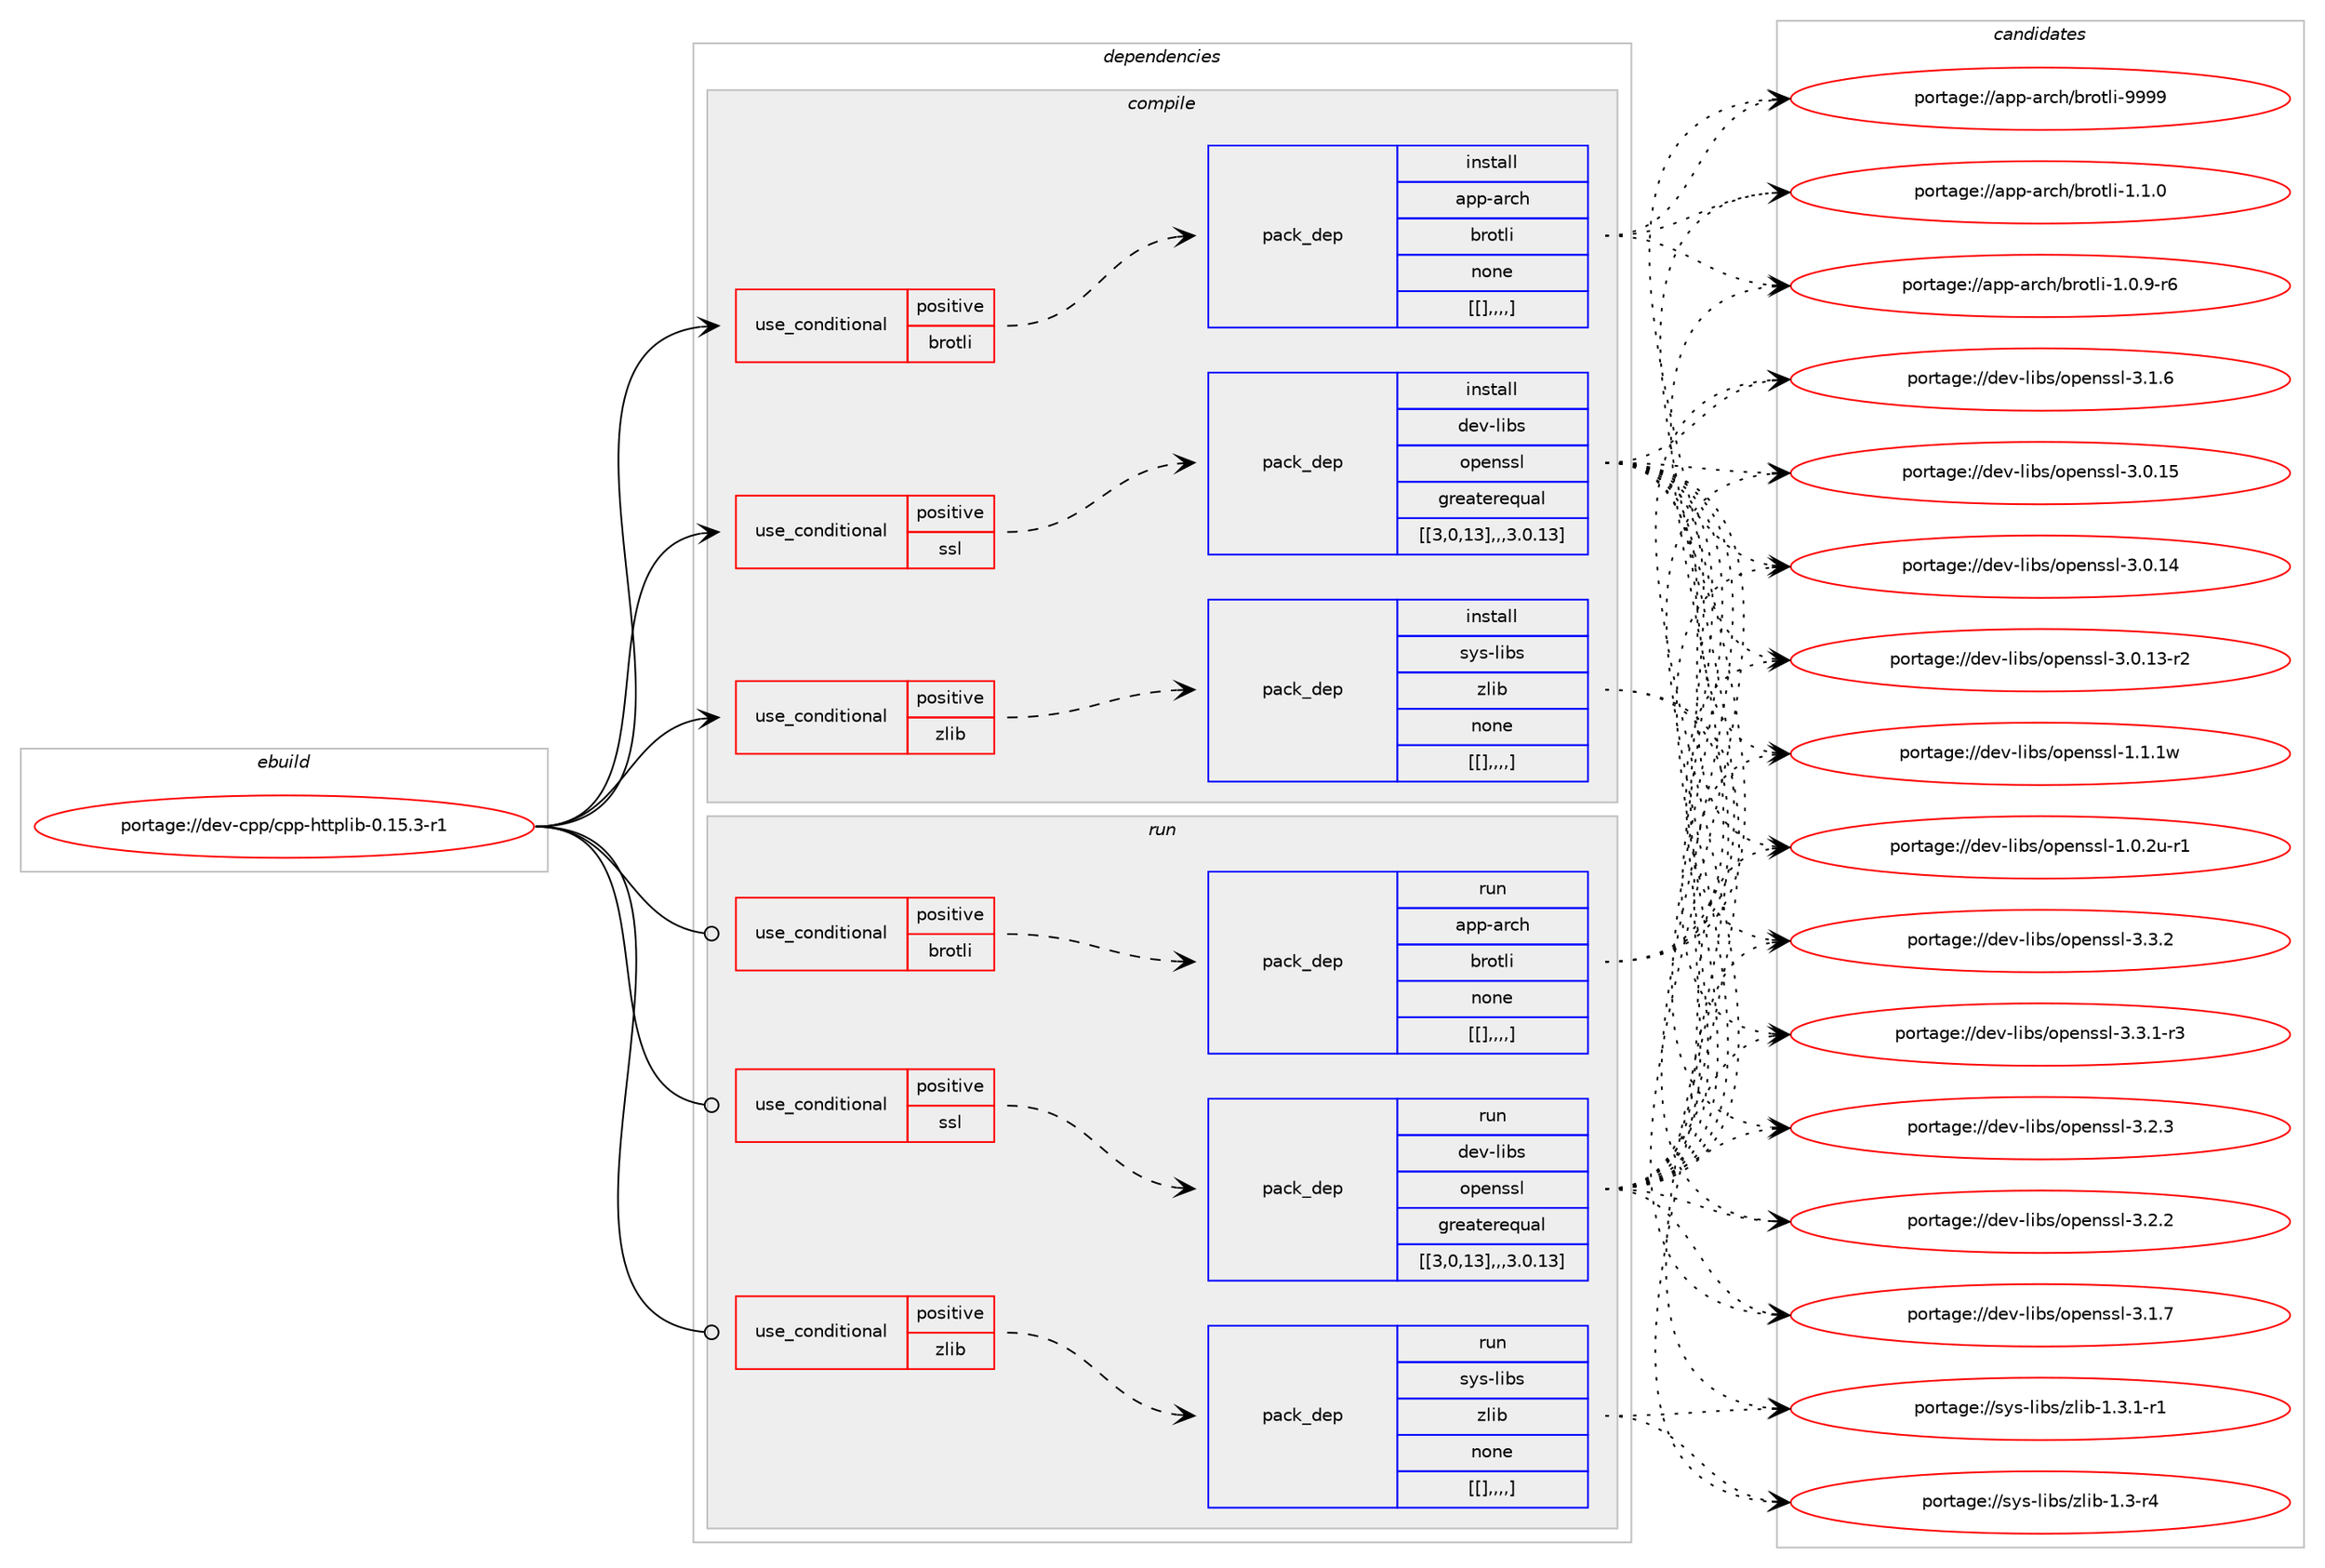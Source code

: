 digraph prolog {

# *************
# Graph options
# *************

newrank=true;
concentrate=true;
compound=true;
graph [rankdir=LR,fontname=Helvetica,fontsize=10,ranksep=1.5];#, ranksep=2.5, nodesep=0.2];
edge  [arrowhead=vee];
node  [fontname=Helvetica,fontsize=10];

# **********
# The ebuild
# **********

subgraph cluster_leftcol {
color=gray;
label=<<i>ebuild</i>>;
id [label="portage://dev-cpp/cpp-httplib-0.15.3-r1", color=red, width=4, href="../dev-cpp/cpp-httplib-0.15.3-r1.svg"];
}

# ****************
# The dependencies
# ****************

subgraph cluster_midcol {
color=gray;
label=<<i>dependencies</i>>;
subgraph cluster_compile {
fillcolor="#eeeeee";
style=filled;
label=<<i>compile</i>>;
subgraph cond17150 {
dependency64676 [label=<<TABLE BORDER="0" CELLBORDER="1" CELLSPACING="0" CELLPADDING="4"><TR><TD ROWSPAN="3" CELLPADDING="10">use_conditional</TD></TR><TR><TD>positive</TD></TR><TR><TD>brotli</TD></TR></TABLE>>, shape=none, color=red];
subgraph pack46609 {
dependency64677 [label=<<TABLE BORDER="0" CELLBORDER="1" CELLSPACING="0" CELLPADDING="4" WIDTH="220"><TR><TD ROWSPAN="6" CELLPADDING="30">pack_dep</TD></TR><TR><TD WIDTH="110">install</TD></TR><TR><TD>app-arch</TD></TR><TR><TD>brotli</TD></TR><TR><TD>none</TD></TR><TR><TD>[[],,,,]</TD></TR></TABLE>>, shape=none, color=blue];
}
dependency64676:e -> dependency64677:w [weight=20,style="dashed",arrowhead="vee"];
}
id:e -> dependency64676:w [weight=20,style="solid",arrowhead="vee"];
subgraph cond17151 {
dependency64678 [label=<<TABLE BORDER="0" CELLBORDER="1" CELLSPACING="0" CELLPADDING="4"><TR><TD ROWSPAN="3" CELLPADDING="10">use_conditional</TD></TR><TR><TD>positive</TD></TR><TR><TD>ssl</TD></TR></TABLE>>, shape=none, color=red];
subgraph pack46610 {
dependency64679 [label=<<TABLE BORDER="0" CELLBORDER="1" CELLSPACING="0" CELLPADDING="4" WIDTH="220"><TR><TD ROWSPAN="6" CELLPADDING="30">pack_dep</TD></TR><TR><TD WIDTH="110">install</TD></TR><TR><TD>dev-libs</TD></TR><TR><TD>openssl</TD></TR><TR><TD>greaterequal</TD></TR><TR><TD>[[3,0,13],,,3.0.13]</TD></TR></TABLE>>, shape=none, color=blue];
}
dependency64678:e -> dependency64679:w [weight=20,style="dashed",arrowhead="vee"];
}
id:e -> dependency64678:w [weight=20,style="solid",arrowhead="vee"];
subgraph cond17152 {
dependency64680 [label=<<TABLE BORDER="0" CELLBORDER="1" CELLSPACING="0" CELLPADDING="4"><TR><TD ROWSPAN="3" CELLPADDING="10">use_conditional</TD></TR><TR><TD>positive</TD></TR><TR><TD>zlib</TD></TR></TABLE>>, shape=none, color=red];
subgraph pack46611 {
dependency64681 [label=<<TABLE BORDER="0" CELLBORDER="1" CELLSPACING="0" CELLPADDING="4" WIDTH="220"><TR><TD ROWSPAN="6" CELLPADDING="30">pack_dep</TD></TR><TR><TD WIDTH="110">install</TD></TR><TR><TD>sys-libs</TD></TR><TR><TD>zlib</TD></TR><TR><TD>none</TD></TR><TR><TD>[[],,,,]</TD></TR></TABLE>>, shape=none, color=blue];
}
dependency64680:e -> dependency64681:w [weight=20,style="dashed",arrowhead="vee"];
}
id:e -> dependency64680:w [weight=20,style="solid",arrowhead="vee"];
}
subgraph cluster_compileandrun {
fillcolor="#eeeeee";
style=filled;
label=<<i>compile and run</i>>;
}
subgraph cluster_run {
fillcolor="#eeeeee";
style=filled;
label=<<i>run</i>>;
subgraph cond17153 {
dependency64682 [label=<<TABLE BORDER="0" CELLBORDER="1" CELLSPACING="0" CELLPADDING="4"><TR><TD ROWSPAN="3" CELLPADDING="10">use_conditional</TD></TR><TR><TD>positive</TD></TR><TR><TD>brotli</TD></TR></TABLE>>, shape=none, color=red];
subgraph pack46612 {
dependency64683 [label=<<TABLE BORDER="0" CELLBORDER="1" CELLSPACING="0" CELLPADDING="4" WIDTH="220"><TR><TD ROWSPAN="6" CELLPADDING="30">pack_dep</TD></TR><TR><TD WIDTH="110">run</TD></TR><TR><TD>app-arch</TD></TR><TR><TD>brotli</TD></TR><TR><TD>none</TD></TR><TR><TD>[[],,,,]</TD></TR></TABLE>>, shape=none, color=blue];
}
dependency64682:e -> dependency64683:w [weight=20,style="dashed",arrowhead="vee"];
}
id:e -> dependency64682:w [weight=20,style="solid",arrowhead="odot"];
subgraph cond17154 {
dependency64684 [label=<<TABLE BORDER="0" CELLBORDER="1" CELLSPACING="0" CELLPADDING="4"><TR><TD ROWSPAN="3" CELLPADDING="10">use_conditional</TD></TR><TR><TD>positive</TD></TR><TR><TD>ssl</TD></TR></TABLE>>, shape=none, color=red];
subgraph pack46613 {
dependency64685 [label=<<TABLE BORDER="0" CELLBORDER="1" CELLSPACING="0" CELLPADDING="4" WIDTH="220"><TR><TD ROWSPAN="6" CELLPADDING="30">pack_dep</TD></TR><TR><TD WIDTH="110">run</TD></TR><TR><TD>dev-libs</TD></TR><TR><TD>openssl</TD></TR><TR><TD>greaterequal</TD></TR><TR><TD>[[3,0,13],,,3.0.13]</TD></TR></TABLE>>, shape=none, color=blue];
}
dependency64684:e -> dependency64685:w [weight=20,style="dashed",arrowhead="vee"];
}
id:e -> dependency64684:w [weight=20,style="solid",arrowhead="odot"];
subgraph cond17155 {
dependency64686 [label=<<TABLE BORDER="0" CELLBORDER="1" CELLSPACING="0" CELLPADDING="4"><TR><TD ROWSPAN="3" CELLPADDING="10">use_conditional</TD></TR><TR><TD>positive</TD></TR><TR><TD>zlib</TD></TR></TABLE>>, shape=none, color=red];
subgraph pack46614 {
dependency64687 [label=<<TABLE BORDER="0" CELLBORDER="1" CELLSPACING="0" CELLPADDING="4" WIDTH="220"><TR><TD ROWSPAN="6" CELLPADDING="30">pack_dep</TD></TR><TR><TD WIDTH="110">run</TD></TR><TR><TD>sys-libs</TD></TR><TR><TD>zlib</TD></TR><TR><TD>none</TD></TR><TR><TD>[[],,,,]</TD></TR></TABLE>>, shape=none, color=blue];
}
dependency64686:e -> dependency64687:w [weight=20,style="dashed",arrowhead="vee"];
}
id:e -> dependency64686:w [weight=20,style="solid",arrowhead="odot"];
}
}

# **************
# The candidates
# **************

subgraph cluster_choices {
rank=same;
color=gray;
label=<<i>candidates</i>>;

subgraph choice46609 {
color=black;
nodesep=1;
choice9711211245971149910447981141111161081054557575757 [label="portage://app-arch/brotli-9999", color=red, width=4,href="../app-arch/brotli-9999.svg"];
choice971121124597114991044798114111116108105454946494648 [label="portage://app-arch/brotli-1.1.0", color=red, width=4,href="../app-arch/brotli-1.1.0.svg"];
choice9711211245971149910447981141111161081054549464846574511454 [label="portage://app-arch/brotli-1.0.9-r6", color=red, width=4,href="../app-arch/brotli-1.0.9-r6.svg"];
dependency64677:e -> choice9711211245971149910447981141111161081054557575757:w [style=dotted,weight="100"];
dependency64677:e -> choice971121124597114991044798114111116108105454946494648:w [style=dotted,weight="100"];
dependency64677:e -> choice9711211245971149910447981141111161081054549464846574511454:w [style=dotted,weight="100"];
}
subgraph choice46610 {
color=black;
nodesep=1;
choice100101118451081059811547111112101110115115108455146514650 [label="portage://dev-libs/openssl-3.3.2", color=red, width=4,href="../dev-libs/openssl-3.3.2.svg"];
choice1001011184510810598115471111121011101151151084551465146494511451 [label="portage://dev-libs/openssl-3.3.1-r3", color=red, width=4,href="../dev-libs/openssl-3.3.1-r3.svg"];
choice100101118451081059811547111112101110115115108455146504651 [label="portage://dev-libs/openssl-3.2.3", color=red, width=4,href="../dev-libs/openssl-3.2.3.svg"];
choice100101118451081059811547111112101110115115108455146504650 [label="portage://dev-libs/openssl-3.2.2", color=red, width=4,href="../dev-libs/openssl-3.2.2.svg"];
choice100101118451081059811547111112101110115115108455146494655 [label="portage://dev-libs/openssl-3.1.7", color=red, width=4,href="../dev-libs/openssl-3.1.7.svg"];
choice100101118451081059811547111112101110115115108455146494654 [label="portage://dev-libs/openssl-3.1.6", color=red, width=4,href="../dev-libs/openssl-3.1.6.svg"];
choice10010111845108105981154711111210111011511510845514648464953 [label="portage://dev-libs/openssl-3.0.15", color=red, width=4,href="../dev-libs/openssl-3.0.15.svg"];
choice10010111845108105981154711111210111011511510845514648464952 [label="portage://dev-libs/openssl-3.0.14", color=red, width=4,href="../dev-libs/openssl-3.0.14.svg"];
choice100101118451081059811547111112101110115115108455146484649514511450 [label="portage://dev-libs/openssl-3.0.13-r2", color=red, width=4,href="../dev-libs/openssl-3.0.13-r2.svg"];
choice100101118451081059811547111112101110115115108454946494649119 [label="portage://dev-libs/openssl-1.1.1w", color=red, width=4,href="../dev-libs/openssl-1.1.1w.svg"];
choice1001011184510810598115471111121011101151151084549464846501174511449 [label="portage://dev-libs/openssl-1.0.2u-r1", color=red, width=4,href="../dev-libs/openssl-1.0.2u-r1.svg"];
dependency64679:e -> choice100101118451081059811547111112101110115115108455146514650:w [style=dotted,weight="100"];
dependency64679:e -> choice1001011184510810598115471111121011101151151084551465146494511451:w [style=dotted,weight="100"];
dependency64679:e -> choice100101118451081059811547111112101110115115108455146504651:w [style=dotted,weight="100"];
dependency64679:e -> choice100101118451081059811547111112101110115115108455146504650:w [style=dotted,weight="100"];
dependency64679:e -> choice100101118451081059811547111112101110115115108455146494655:w [style=dotted,weight="100"];
dependency64679:e -> choice100101118451081059811547111112101110115115108455146494654:w [style=dotted,weight="100"];
dependency64679:e -> choice10010111845108105981154711111210111011511510845514648464953:w [style=dotted,weight="100"];
dependency64679:e -> choice10010111845108105981154711111210111011511510845514648464952:w [style=dotted,weight="100"];
dependency64679:e -> choice100101118451081059811547111112101110115115108455146484649514511450:w [style=dotted,weight="100"];
dependency64679:e -> choice100101118451081059811547111112101110115115108454946494649119:w [style=dotted,weight="100"];
dependency64679:e -> choice1001011184510810598115471111121011101151151084549464846501174511449:w [style=dotted,weight="100"];
}
subgraph choice46611 {
color=black;
nodesep=1;
choice115121115451081059811547122108105984549465146494511449 [label="portage://sys-libs/zlib-1.3.1-r1", color=red, width=4,href="../sys-libs/zlib-1.3.1-r1.svg"];
choice11512111545108105981154712210810598454946514511452 [label="portage://sys-libs/zlib-1.3-r4", color=red, width=4,href="../sys-libs/zlib-1.3-r4.svg"];
dependency64681:e -> choice115121115451081059811547122108105984549465146494511449:w [style=dotted,weight="100"];
dependency64681:e -> choice11512111545108105981154712210810598454946514511452:w [style=dotted,weight="100"];
}
subgraph choice46612 {
color=black;
nodesep=1;
choice9711211245971149910447981141111161081054557575757 [label="portage://app-arch/brotli-9999", color=red, width=4,href="../app-arch/brotli-9999.svg"];
choice971121124597114991044798114111116108105454946494648 [label="portage://app-arch/brotli-1.1.0", color=red, width=4,href="../app-arch/brotli-1.1.0.svg"];
choice9711211245971149910447981141111161081054549464846574511454 [label="portage://app-arch/brotli-1.0.9-r6", color=red, width=4,href="../app-arch/brotli-1.0.9-r6.svg"];
dependency64683:e -> choice9711211245971149910447981141111161081054557575757:w [style=dotted,weight="100"];
dependency64683:e -> choice971121124597114991044798114111116108105454946494648:w [style=dotted,weight="100"];
dependency64683:e -> choice9711211245971149910447981141111161081054549464846574511454:w [style=dotted,weight="100"];
}
subgraph choice46613 {
color=black;
nodesep=1;
choice100101118451081059811547111112101110115115108455146514650 [label="portage://dev-libs/openssl-3.3.2", color=red, width=4,href="../dev-libs/openssl-3.3.2.svg"];
choice1001011184510810598115471111121011101151151084551465146494511451 [label="portage://dev-libs/openssl-3.3.1-r3", color=red, width=4,href="../dev-libs/openssl-3.3.1-r3.svg"];
choice100101118451081059811547111112101110115115108455146504651 [label="portage://dev-libs/openssl-3.2.3", color=red, width=4,href="../dev-libs/openssl-3.2.3.svg"];
choice100101118451081059811547111112101110115115108455146504650 [label="portage://dev-libs/openssl-3.2.2", color=red, width=4,href="../dev-libs/openssl-3.2.2.svg"];
choice100101118451081059811547111112101110115115108455146494655 [label="portage://dev-libs/openssl-3.1.7", color=red, width=4,href="../dev-libs/openssl-3.1.7.svg"];
choice100101118451081059811547111112101110115115108455146494654 [label="portage://dev-libs/openssl-3.1.6", color=red, width=4,href="../dev-libs/openssl-3.1.6.svg"];
choice10010111845108105981154711111210111011511510845514648464953 [label="portage://dev-libs/openssl-3.0.15", color=red, width=4,href="../dev-libs/openssl-3.0.15.svg"];
choice10010111845108105981154711111210111011511510845514648464952 [label="portage://dev-libs/openssl-3.0.14", color=red, width=4,href="../dev-libs/openssl-3.0.14.svg"];
choice100101118451081059811547111112101110115115108455146484649514511450 [label="portage://dev-libs/openssl-3.0.13-r2", color=red, width=4,href="../dev-libs/openssl-3.0.13-r2.svg"];
choice100101118451081059811547111112101110115115108454946494649119 [label="portage://dev-libs/openssl-1.1.1w", color=red, width=4,href="../dev-libs/openssl-1.1.1w.svg"];
choice1001011184510810598115471111121011101151151084549464846501174511449 [label="portage://dev-libs/openssl-1.0.2u-r1", color=red, width=4,href="../dev-libs/openssl-1.0.2u-r1.svg"];
dependency64685:e -> choice100101118451081059811547111112101110115115108455146514650:w [style=dotted,weight="100"];
dependency64685:e -> choice1001011184510810598115471111121011101151151084551465146494511451:w [style=dotted,weight="100"];
dependency64685:e -> choice100101118451081059811547111112101110115115108455146504651:w [style=dotted,weight="100"];
dependency64685:e -> choice100101118451081059811547111112101110115115108455146504650:w [style=dotted,weight="100"];
dependency64685:e -> choice100101118451081059811547111112101110115115108455146494655:w [style=dotted,weight="100"];
dependency64685:e -> choice100101118451081059811547111112101110115115108455146494654:w [style=dotted,weight="100"];
dependency64685:e -> choice10010111845108105981154711111210111011511510845514648464953:w [style=dotted,weight="100"];
dependency64685:e -> choice10010111845108105981154711111210111011511510845514648464952:w [style=dotted,weight="100"];
dependency64685:e -> choice100101118451081059811547111112101110115115108455146484649514511450:w [style=dotted,weight="100"];
dependency64685:e -> choice100101118451081059811547111112101110115115108454946494649119:w [style=dotted,weight="100"];
dependency64685:e -> choice1001011184510810598115471111121011101151151084549464846501174511449:w [style=dotted,weight="100"];
}
subgraph choice46614 {
color=black;
nodesep=1;
choice115121115451081059811547122108105984549465146494511449 [label="portage://sys-libs/zlib-1.3.1-r1", color=red, width=4,href="../sys-libs/zlib-1.3.1-r1.svg"];
choice11512111545108105981154712210810598454946514511452 [label="portage://sys-libs/zlib-1.3-r4", color=red, width=4,href="../sys-libs/zlib-1.3-r4.svg"];
dependency64687:e -> choice115121115451081059811547122108105984549465146494511449:w [style=dotted,weight="100"];
dependency64687:e -> choice11512111545108105981154712210810598454946514511452:w [style=dotted,weight="100"];
}
}

}
